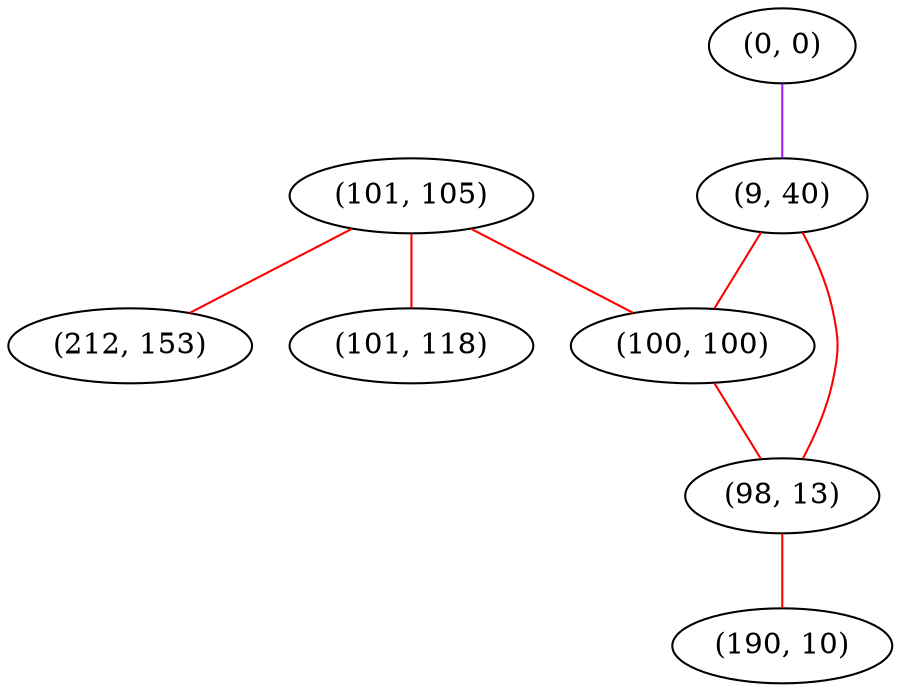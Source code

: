 graph "" {
"(101, 105)";
"(0, 0)";
"(212, 153)";
"(9, 40)";
"(100, 100)";
"(98, 13)";
"(190, 10)";
"(101, 118)";
"(101, 105)" -- "(101, 118)"  [color=red, key=0, weight=1];
"(101, 105)" -- "(100, 100)"  [color=red, key=0, weight=1];
"(101, 105)" -- "(212, 153)"  [color=red, key=0, weight=1];
"(0, 0)" -- "(9, 40)"  [color=purple, key=0, weight=4];
"(9, 40)" -- "(98, 13)"  [color=red, key=0, weight=1];
"(9, 40)" -- "(100, 100)"  [color=red, key=0, weight=1];
"(100, 100)" -- "(98, 13)"  [color=red, key=0, weight=1];
"(98, 13)" -- "(190, 10)"  [color=red, key=0, weight=1];
}
